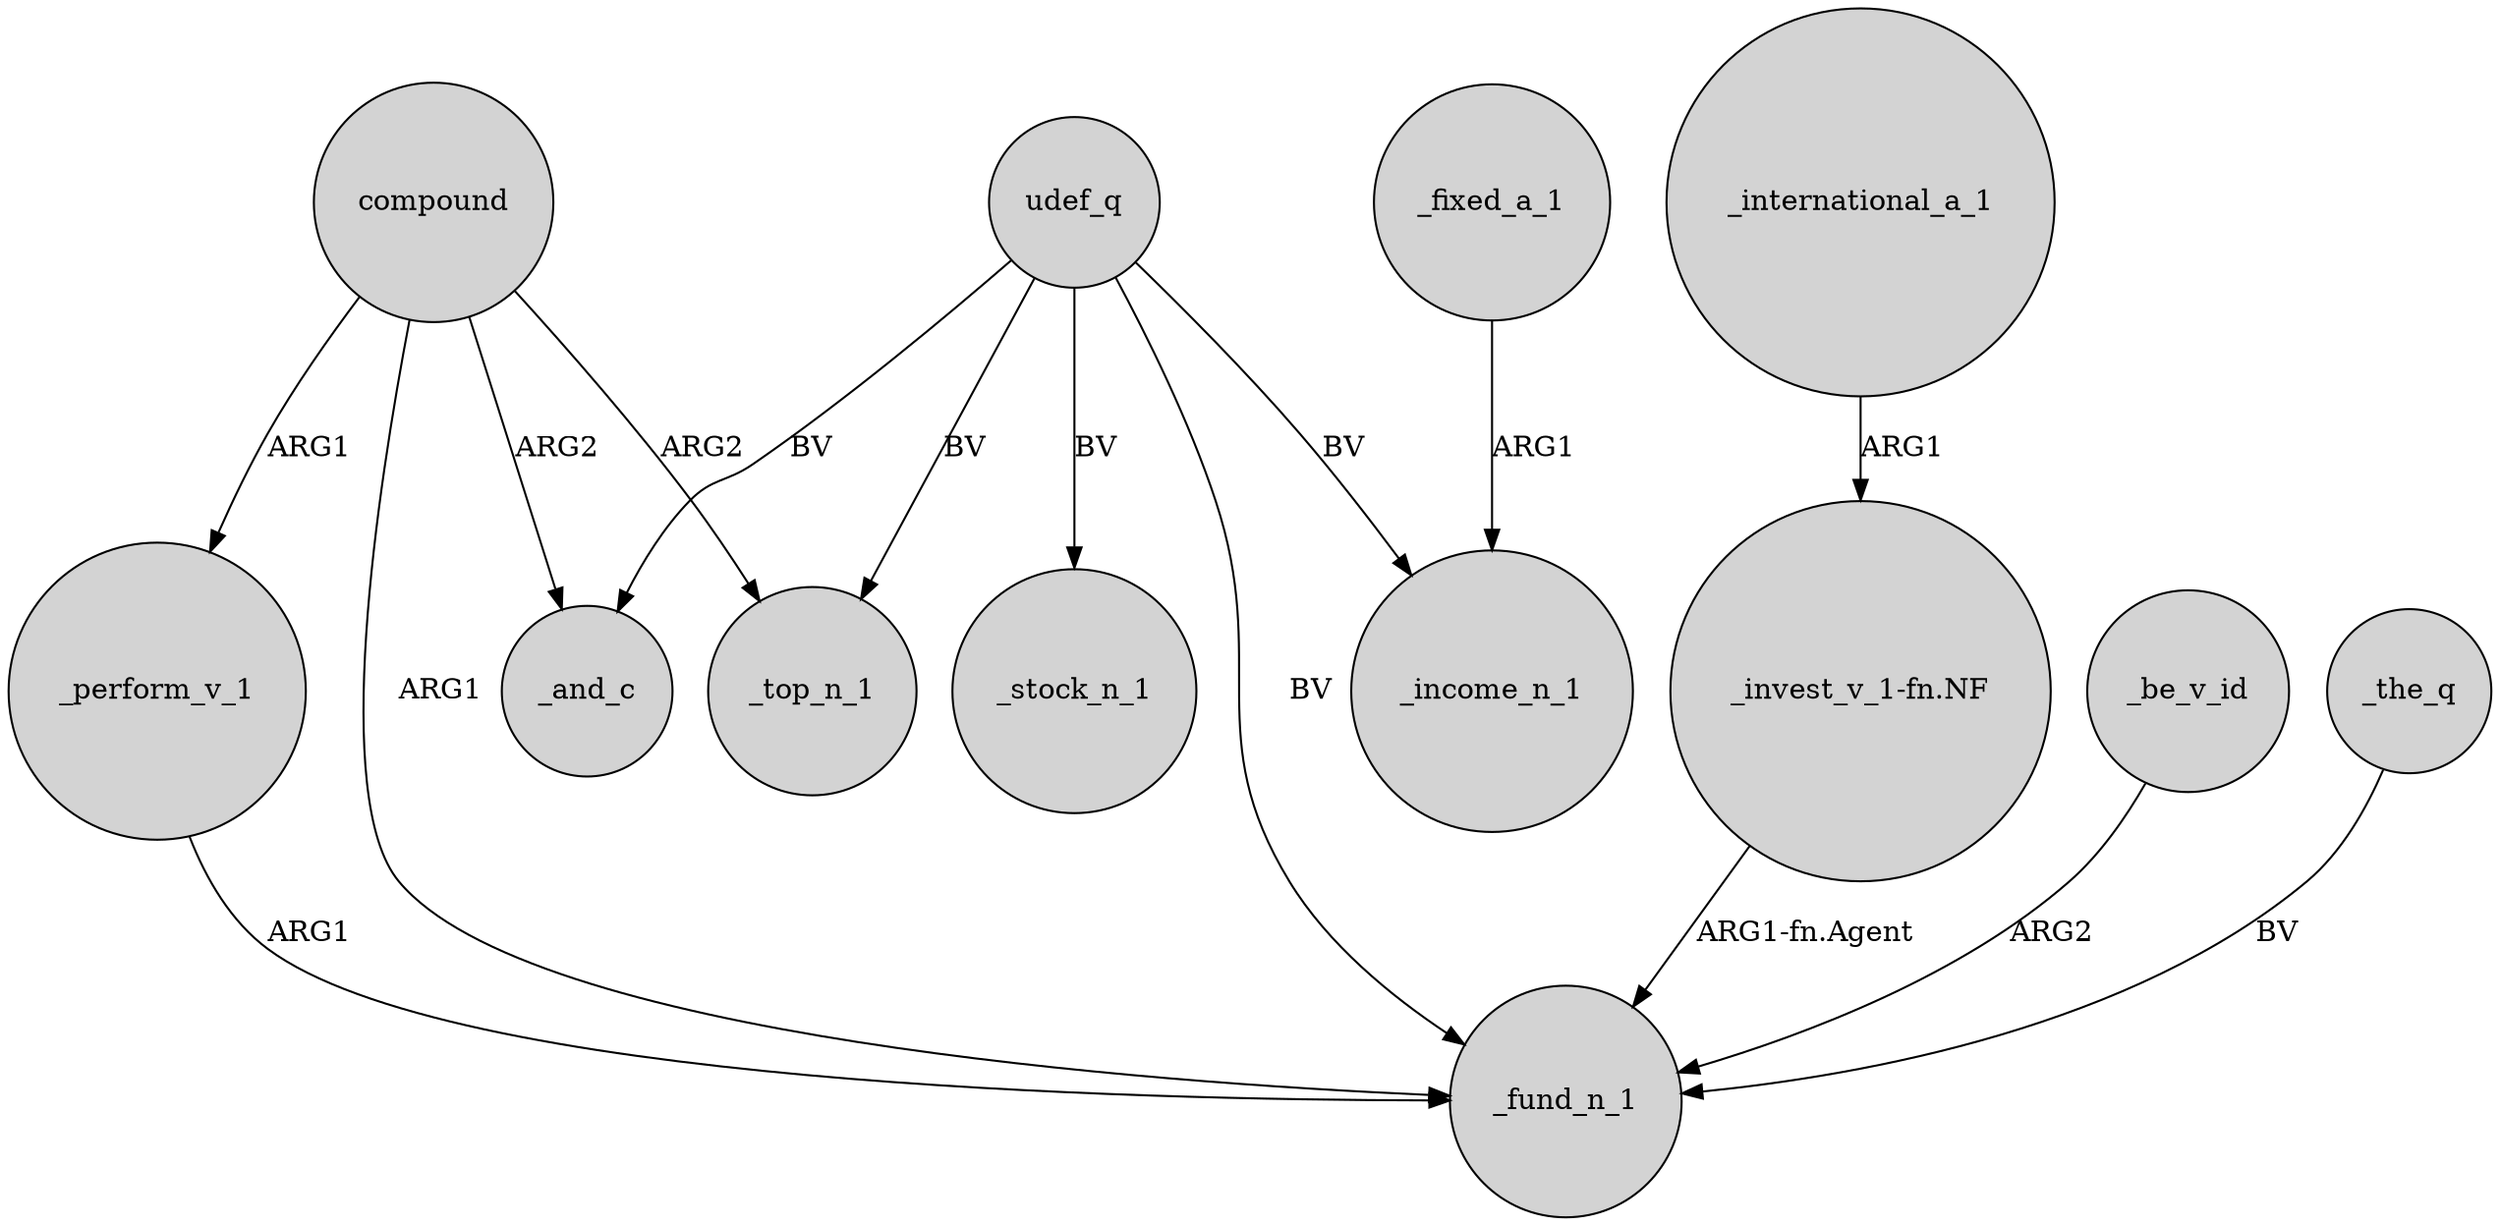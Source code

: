 digraph {
	node [shape=circle style=filled]
	compound -> _top_n_1 [label=ARG2]
	compound -> _and_c [label=ARG2]
	udef_q -> _stock_n_1 [label=BV]
	udef_q -> _top_n_1 [label=BV]
	_fixed_a_1 -> _income_n_1 [label=ARG1]
	_international_a_1 -> "_invest_v_1-fn.NF" [label=ARG1]
	_be_v_id -> _fund_n_1 [label=ARG2]
	compound -> _perform_v_1 [label=ARG1]
	_perform_v_1 -> _fund_n_1 [label=ARG1]
	udef_q -> _and_c [label=BV]
	_the_q -> _fund_n_1 [label=BV]
	udef_q -> _fund_n_1 [label=BV]
	compound -> _fund_n_1 [label=ARG1]
	udef_q -> _income_n_1 [label=BV]
	"_invest_v_1-fn.NF" -> _fund_n_1 [label="ARG1-fn.Agent"]
}
